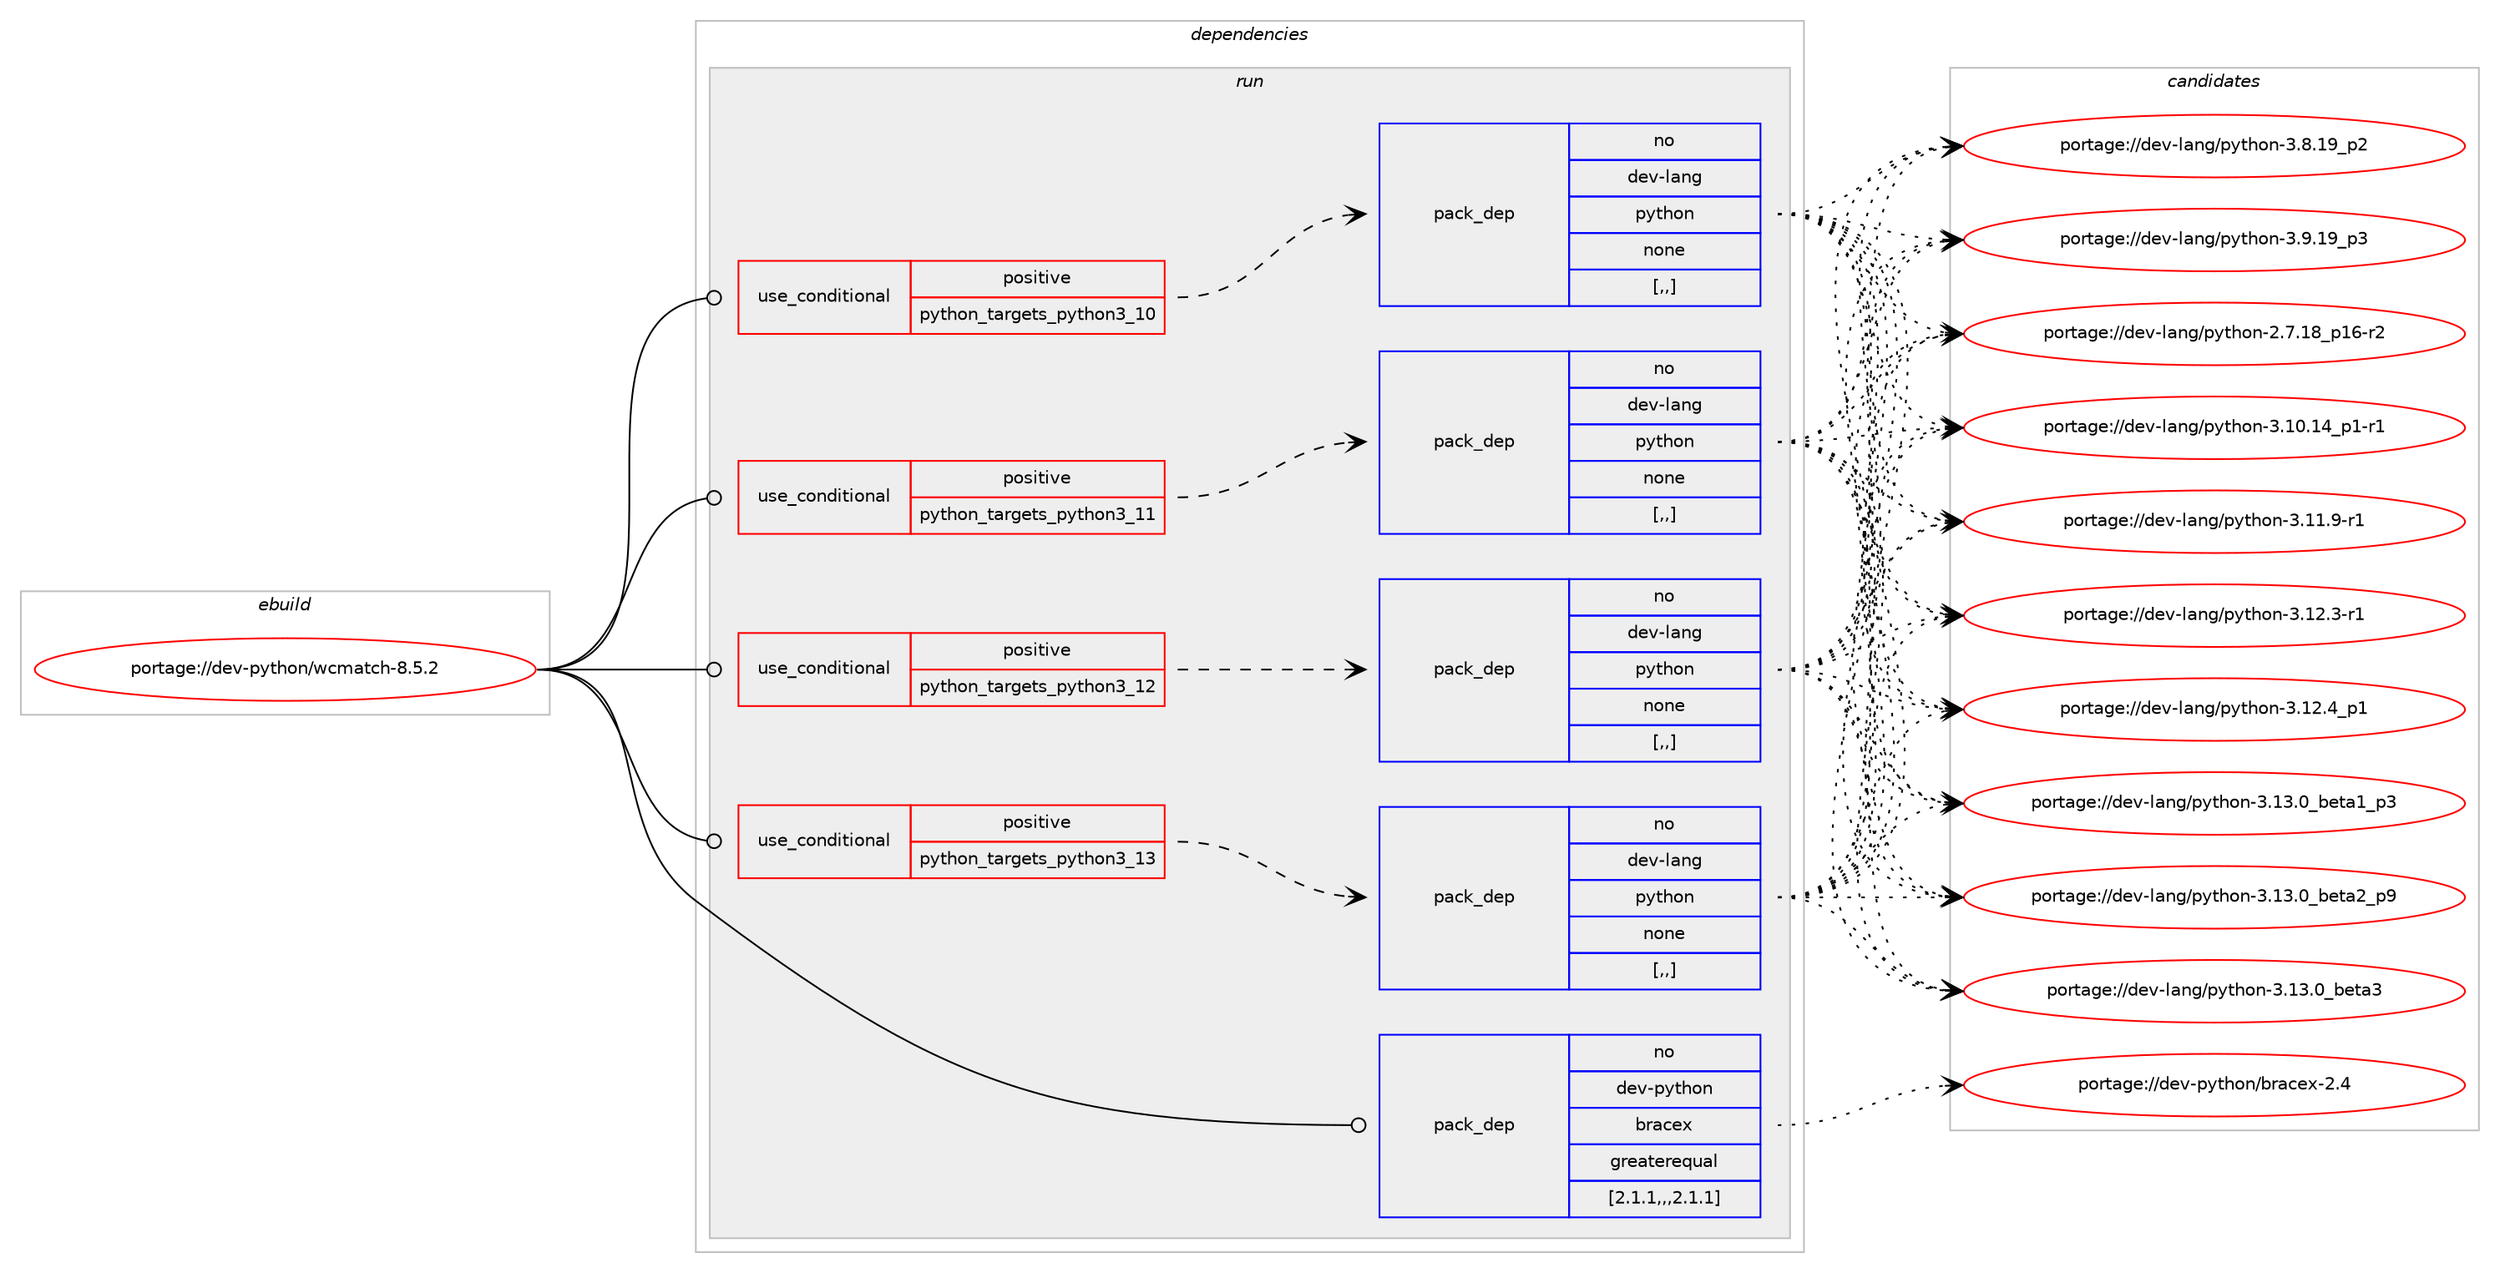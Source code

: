 digraph prolog {

# *************
# Graph options
# *************

newrank=true;
concentrate=true;
compound=true;
graph [rankdir=LR,fontname=Helvetica,fontsize=10,ranksep=1.5];#, ranksep=2.5, nodesep=0.2];
edge  [arrowhead=vee];
node  [fontname=Helvetica,fontsize=10];

# **********
# The ebuild
# **********

subgraph cluster_leftcol {
color=gray;
rank=same;
label=<<i>ebuild</i>>;
id [label="portage://dev-python/wcmatch-8.5.2", color=red, width=4, href="../dev-python/wcmatch-8.5.2.svg"];
}

# ****************
# The dependencies
# ****************

subgraph cluster_midcol {
color=gray;
label=<<i>dependencies</i>>;
subgraph cluster_compile {
fillcolor="#eeeeee";
style=filled;
label=<<i>compile</i>>;
}
subgraph cluster_compileandrun {
fillcolor="#eeeeee";
style=filled;
label=<<i>compile and run</i>>;
}
subgraph cluster_run {
fillcolor="#eeeeee";
style=filled;
label=<<i>run</i>>;
subgraph cond39792 {
dependency163027 [label=<<TABLE BORDER="0" CELLBORDER="1" CELLSPACING="0" CELLPADDING="4"><TR><TD ROWSPAN="3" CELLPADDING="10">use_conditional</TD></TR><TR><TD>positive</TD></TR><TR><TD>python_targets_python3_10</TD></TR></TABLE>>, shape=none, color=red];
subgraph pack121995 {
dependency163028 [label=<<TABLE BORDER="0" CELLBORDER="1" CELLSPACING="0" CELLPADDING="4" WIDTH="220"><TR><TD ROWSPAN="6" CELLPADDING="30">pack_dep</TD></TR><TR><TD WIDTH="110">no</TD></TR><TR><TD>dev-lang</TD></TR><TR><TD>python</TD></TR><TR><TD>none</TD></TR><TR><TD>[,,]</TD></TR></TABLE>>, shape=none, color=blue];
}
dependency163027:e -> dependency163028:w [weight=20,style="dashed",arrowhead="vee"];
}
id:e -> dependency163027:w [weight=20,style="solid",arrowhead="odot"];
subgraph cond39793 {
dependency163029 [label=<<TABLE BORDER="0" CELLBORDER="1" CELLSPACING="0" CELLPADDING="4"><TR><TD ROWSPAN="3" CELLPADDING="10">use_conditional</TD></TR><TR><TD>positive</TD></TR><TR><TD>python_targets_python3_11</TD></TR></TABLE>>, shape=none, color=red];
subgraph pack121996 {
dependency163030 [label=<<TABLE BORDER="0" CELLBORDER="1" CELLSPACING="0" CELLPADDING="4" WIDTH="220"><TR><TD ROWSPAN="6" CELLPADDING="30">pack_dep</TD></TR><TR><TD WIDTH="110">no</TD></TR><TR><TD>dev-lang</TD></TR><TR><TD>python</TD></TR><TR><TD>none</TD></TR><TR><TD>[,,]</TD></TR></TABLE>>, shape=none, color=blue];
}
dependency163029:e -> dependency163030:w [weight=20,style="dashed",arrowhead="vee"];
}
id:e -> dependency163029:w [weight=20,style="solid",arrowhead="odot"];
subgraph cond39794 {
dependency163031 [label=<<TABLE BORDER="0" CELLBORDER="1" CELLSPACING="0" CELLPADDING="4"><TR><TD ROWSPAN="3" CELLPADDING="10">use_conditional</TD></TR><TR><TD>positive</TD></TR><TR><TD>python_targets_python3_12</TD></TR></TABLE>>, shape=none, color=red];
subgraph pack121997 {
dependency163032 [label=<<TABLE BORDER="0" CELLBORDER="1" CELLSPACING="0" CELLPADDING="4" WIDTH="220"><TR><TD ROWSPAN="6" CELLPADDING="30">pack_dep</TD></TR><TR><TD WIDTH="110">no</TD></TR><TR><TD>dev-lang</TD></TR><TR><TD>python</TD></TR><TR><TD>none</TD></TR><TR><TD>[,,]</TD></TR></TABLE>>, shape=none, color=blue];
}
dependency163031:e -> dependency163032:w [weight=20,style="dashed",arrowhead="vee"];
}
id:e -> dependency163031:w [weight=20,style="solid",arrowhead="odot"];
subgraph cond39795 {
dependency163033 [label=<<TABLE BORDER="0" CELLBORDER="1" CELLSPACING="0" CELLPADDING="4"><TR><TD ROWSPAN="3" CELLPADDING="10">use_conditional</TD></TR><TR><TD>positive</TD></TR><TR><TD>python_targets_python3_13</TD></TR></TABLE>>, shape=none, color=red];
subgraph pack121998 {
dependency163034 [label=<<TABLE BORDER="0" CELLBORDER="1" CELLSPACING="0" CELLPADDING="4" WIDTH="220"><TR><TD ROWSPAN="6" CELLPADDING="30">pack_dep</TD></TR><TR><TD WIDTH="110">no</TD></TR><TR><TD>dev-lang</TD></TR><TR><TD>python</TD></TR><TR><TD>none</TD></TR><TR><TD>[,,]</TD></TR></TABLE>>, shape=none, color=blue];
}
dependency163033:e -> dependency163034:w [weight=20,style="dashed",arrowhead="vee"];
}
id:e -> dependency163033:w [weight=20,style="solid",arrowhead="odot"];
subgraph pack121999 {
dependency163035 [label=<<TABLE BORDER="0" CELLBORDER="1" CELLSPACING="0" CELLPADDING="4" WIDTH="220"><TR><TD ROWSPAN="6" CELLPADDING="30">pack_dep</TD></TR><TR><TD WIDTH="110">no</TD></TR><TR><TD>dev-python</TD></TR><TR><TD>bracex</TD></TR><TR><TD>greaterequal</TD></TR><TR><TD>[2.1.1,,,2.1.1]</TD></TR></TABLE>>, shape=none, color=blue];
}
id:e -> dependency163035:w [weight=20,style="solid",arrowhead="odot"];
}
}

# **************
# The candidates
# **************

subgraph cluster_choices {
rank=same;
color=gray;
label=<<i>candidates</i>>;

subgraph choice121995 {
color=black;
nodesep=1;
choice100101118451089711010347112121116104111110455046554649569511249544511450 [label="portage://dev-lang/python-2.7.18_p16-r2", color=red, width=4,href="../dev-lang/python-2.7.18_p16-r2.svg"];
choice100101118451089711010347112121116104111110455146494846495295112494511449 [label="portage://dev-lang/python-3.10.14_p1-r1", color=red, width=4,href="../dev-lang/python-3.10.14_p1-r1.svg"];
choice100101118451089711010347112121116104111110455146494946574511449 [label="portage://dev-lang/python-3.11.9-r1", color=red, width=4,href="../dev-lang/python-3.11.9-r1.svg"];
choice100101118451089711010347112121116104111110455146495046514511449 [label="portage://dev-lang/python-3.12.3-r1", color=red, width=4,href="../dev-lang/python-3.12.3-r1.svg"];
choice100101118451089711010347112121116104111110455146495046529511249 [label="portage://dev-lang/python-3.12.4_p1", color=red, width=4,href="../dev-lang/python-3.12.4_p1.svg"];
choice10010111845108971101034711212111610411111045514649514648959810111697499511251 [label="portage://dev-lang/python-3.13.0_beta1_p3", color=red, width=4,href="../dev-lang/python-3.13.0_beta1_p3.svg"];
choice10010111845108971101034711212111610411111045514649514648959810111697509511257 [label="portage://dev-lang/python-3.13.0_beta2_p9", color=red, width=4,href="../dev-lang/python-3.13.0_beta2_p9.svg"];
choice1001011184510897110103471121211161041111104551464951464895981011169751 [label="portage://dev-lang/python-3.13.0_beta3", color=red, width=4,href="../dev-lang/python-3.13.0_beta3.svg"];
choice100101118451089711010347112121116104111110455146564649579511250 [label="portage://dev-lang/python-3.8.19_p2", color=red, width=4,href="../dev-lang/python-3.8.19_p2.svg"];
choice100101118451089711010347112121116104111110455146574649579511251 [label="portage://dev-lang/python-3.9.19_p3", color=red, width=4,href="../dev-lang/python-3.9.19_p3.svg"];
dependency163028:e -> choice100101118451089711010347112121116104111110455046554649569511249544511450:w [style=dotted,weight="100"];
dependency163028:e -> choice100101118451089711010347112121116104111110455146494846495295112494511449:w [style=dotted,weight="100"];
dependency163028:e -> choice100101118451089711010347112121116104111110455146494946574511449:w [style=dotted,weight="100"];
dependency163028:e -> choice100101118451089711010347112121116104111110455146495046514511449:w [style=dotted,weight="100"];
dependency163028:e -> choice100101118451089711010347112121116104111110455146495046529511249:w [style=dotted,weight="100"];
dependency163028:e -> choice10010111845108971101034711212111610411111045514649514648959810111697499511251:w [style=dotted,weight="100"];
dependency163028:e -> choice10010111845108971101034711212111610411111045514649514648959810111697509511257:w [style=dotted,weight="100"];
dependency163028:e -> choice1001011184510897110103471121211161041111104551464951464895981011169751:w [style=dotted,weight="100"];
dependency163028:e -> choice100101118451089711010347112121116104111110455146564649579511250:w [style=dotted,weight="100"];
dependency163028:e -> choice100101118451089711010347112121116104111110455146574649579511251:w [style=dotted,weight="100"];
}
subgraph choice121996 {
color=black;
nodesep=1;
choice100101118451089711010347112121116104111110455046554649569511249544511450 [label="portage://dev-lang/python-2.7.18_p16-r2", color=red, width=4,href="../dev-lang/python-2.7.18_p16-r2.svg"];
choice100101118451089711010347112121116104111110455146494846495295112494511449 [label="portage://dev-lang/python-3.10.14_p1-r1", color=red, width=4,href="../dev-lang/python-3.10.14_p1-r1.svg"];
choice100101118451089711010347112121116104111110455146494946574511449 [label="portage://dev-lang/python-3.11.9-r1", color=red, width=4,href="../dev-lang/python-3.11.9-r1.svg"];
choice100101118451089711010347112121116104111110455146495046514511449 [label="portage://dev-lang/python-3.12.3-r1", color=red, width=4,href="../dev-lang/python-3.12.3-r1.svg"];
choice100101118451089711010347112121116104111110455146495046529511249 [label="portage://dev-lang/python-3.12.4_p1", color=red, width=4,href="../dev-lang/python-3.12.4_p1.svg"];
choice10010111845108971101034711212111610411111045514649514648959810111697499511251 [label="portage://dev-lang/python-3.13.0_beta1_p3", color=red, width=4,href="../dev-lang/python-3.13.0_beta1_p3.svg"];
choice10010111845108971101034711212111610411111045514649514648959810111697509511257 [label="portage://dev-lang/python-3.13.0_beta2_p9", color=red, width=4,href="../dev-lang/python-3.13.0_beta2_p9.svg"];
choice1001011184510897110103471121211161041111104551464951464895981011169751 [label="portage://dev-lang/python-3.13.0_beta3", color=red, width=4,href="../dev-lang/python-3.13.0_beta3.svg"];
choice100101118451089711010347112121116104111110455146564649579511250 [label="portage://dev-lang/python-3.8.19_p2", color=red, width=4,href="../dev-lang/python-3.8.19_p2.svg"];
choice100101118451089711010347112121116104111110455146574649579511251 [label="portage://dev-lang/python-3.9.19_p3", color=red, width=4,href="../dev-lang/python-3.9.19_p3.svg"];
dependency163030:e -> choice100101118451089711010347112121116104111110455046554649569511249544511450:w [style=dotted,weight="100"];
dependency163030:e -> choice100101118451089711010347112121116104111110455146494846495295112494511449:w [style=dotted,weight="100"];
dependency163030:e -> choice100101118451089711010347112121116104111110455146494946574511449:w [style=dotted,weight="100"];
dependency163030:e -> choice100101118451089711010347112121116104111110455146495046514511449:w [style=dotted,weight="100"];
dependency163030:e -> choice100101118451089711010347112121116104111110455146495046529511249:w [style=dotted,weight="100"];
dependency163030:e -> choice10010111845108971101034711212111610411111045514649514648959810111697499511251:w [style=dotted,weight="100"];
dependency163030:e -> choice10010111845108971101034711212111610411111045514649514648959810111697509511257:w [style=dotted,weight="100"];
dependency163030:e -> choice1001011184510897110103471121211161041111104551464951464895981011169751:w [style=dotted,weight="100"];
dependency163030:e -> choice100101118451089711010347112121116104111110455146564649579511250:w [style=dotted,weight="100"];
dependency163030:e -> choice100101118451089711010347112121116104111110455146574649579511251:w [style=dotted,weight="100"];
}
subgraph choice121997 {
color=black;
nodesep=1;
choice100101118451089711010347112121116104111110455046554649569511249544511450 [label="portage://dev-lang/python-2.7.18_p16-r2", color=red, width=4,href="../dev-lang/python-2.7.18_p16-r2.svg"];
choice100101118451089711010347112121116104111110455146494846495295112494511449 [label="portage://dev-lang/python-3.10.14_p1-r1", color=red, width=4,href="../dev-lang/python-3.10.14_p1-r1.svg"];
choice100101118451089711010347112121116104111110455146494946574511449 [label="portage://dev-lang/python-3.11.9-r1", color=red, width=4,href="../dev-lang/python-3.11.9-r1.svg"];
choice100101118451089711010347112121116104111110455146495046514511449 [label="portage://dev-lang/python-3.12.3-r1", color=red, width=4,href="../dev-lang/python-3.12.3-r1.svg"];
choice100101118451089711010347112121116104111110455146495046529511249 [label="portage://dev-lang/python-3.12.4_p1", color=red, width=4,href="../dev-lang/python-3.12.4_p1.svg"];
choice10010111845108971101034711212111610411111045514649514648959810111697499511251 [label="portage://dev-lang/python-3.13.0_beta1_p3", color=red, width=4,href="../dev-lang/python-3.13.0_beta1_p3.svg"];
choice10010111845108971101034711212111610411111045514649514648959810111697509511257 [label="portage://dev-lang/python-3.13.0_beta2_p9", color=red, width=4,href="../dev-lang/python-3.13.0_beta2_p9.svg"];
choice1001011184510897110103471121211161041111104551464951464895981011169751 [label="portage://dev-lang/python-3.13.0_beta3", color=red, width=4,href="../dev-lang/python-3.13.0_beta3.svg"];
choice100101118451089711010347112121116104111110455146564649579511250 [label="portage://dev-lang/python-3.8.19_p2", color=red, width=4,href="../dev-lang/python-3.8.19_p2.svg"];
choice100101118451089711010347112121116104111110455146574649579511251 [label="portage://dev-lang/python-3.9.19_p3", color=red, width=4,href="../dev-lang/python-3.9.19_p3.svg"];
dependency163032:e -> choice100101118451089711010347112121116104111110455046554649569511249544511450:w [style=dotted,weight="100"];
dependency163032:e -> choice100101118451089711010347112121116104111110455146494846495295112494511449:w [style=dotted,weight="100"];
dependency163032:e -> choice100101118451089711010347112121116104111110455146494946574511449:w [style=dotted,weight="100"];
dependency163032:e -> choice100101118451089711010347112121116104111110455146495046514511449:w [style=dotted,weight="100"];
dependency163032:e -> choice100101118451089711010347112121116104111110455146495046529511249:w [style=dotted,weight="100"];
dependency163032:e -> choice10010111845108971101034711212111610411111045514649514648959810111697499511251:w [style=dotted,weight="100"];
dependency163032:e -> choice10010111845108971101034711212111610411111045514649514648959810111697509511257:w [style=dotted,weight="100"];
dependency163032:e -> choice1001011184510897110103471121211161041111104551464951464895981011169751:w [style=dotted,weight="100"];
dependency163032:e -> choice100101118451089711010347112121116104111110455146564649579511250:w [style=dotted,weight="100"];
dependency163032:e -> choice100101118451089711010347112121116104111110455146574649579511251:w [style=dotted,weight="100"];
}
subgraph choice121998 {
color=black;
nodesep=1;
choice100101118451089711010347112121116104111110455046554649569511249544511450 [label="portage://dev-lang/python-2.7.18_p16-r2", color=red, width=4,href="../dev-lang/python-2.7.18_p16-r2.svg"];
choice100101118451089711010347112121116104111110455146494846495295112494511449 [label="portage://dev-lang/python-3.10.14_p1-r1", color=red, width=4,href="../dev-lang/python-3.10.14_p1-r1.svg"];
choice100101118451089711010347112121116104111110455146494946574511449 [label="portage://dev-lang/python-3.11.9-r1", color=red, width=4,href="../dev-lang/python-3.11.9-r1.svg"];
choice100101118451089711010347112121116104111110455146495046514511449 [label="portage://dev-lang/python-3.12.3-r1", color=red, width=4,href="../dev-lang/python-3.12.3-r1.svg"];
choice100101118451089711010347112121116104111110455146495046529511249 [label="portage://dev-lang/python-3.12.4_p1", color=red, width=4,href="../dev-lang/python-3.12.4_p1.svg"];
choice10010111845108971101034711212111610411111045514649514648959810111697499511251 [label="portage://dev-lang/python-3.13.0_beta1_p3", color=red, width=4,href="../dev-lang/python-3.13.0_beta1_p3.svg"];
choice10010111845108971101034711212111610411111045514649514648959810111697509511257 [label="portage://dev-lang/python-3.13.0_beta2_p9", color=red, width=4,href="../dev-lang/python-3.13.0_beta2_p9.svg"];
choice1001011184510897110103471121211161041111104551464951464895981011169751 [label="portage://dev-lang/python-3.13.0_beta3", color=red, width=4,href="../dev-lang/python-3.13.0_beta3.svg"];
choice100101118451089711010347112121116104111110455146564649579511250 [label="portage://dev-lang/python-3.8.19_p2", color=red, width=4,href="../dev-lang/python-3.8.19_p2.svg"];
choice100101118451089711010347112121116104111110455146574649579511251 [label="portage://dev-lang/python-3.9.19_p3", color=red, width=4,href="../dev-lang/python-3.9.19_p3.svg"];
dependency163034:e -> choice100101118451089711010347112121116104111110455046554649569511249544511450:w [style=dotted,weight="100"];
dependency163034:e -> choice100101118451089711010347112121116104111110455146494846495295112494511449:w [style=dotted,weight="100"];
dependency163034:e -> choice100101118451089711010347112121116104111110455146494946574511449:w [style=dotted,weight="100"];
dependency163034:e -> choice100101118451089711010347112121116104111110455146495046514511449:w [style=dotted,weight="100"];
dependency163034:e -> choice100101118451089711010347112121116104111110455146495046529511249:w [style=dotted,weight="100"];
dependency163034:e -> choice10010111845108971101034711212111610411111045514649514648959810111697499511251:w [style=dotted,weight="100"];
dependency163034:e -> choice10010111845108971101034711212111610411111045514649514648959810111697509511257:w [style=dotted,weight="100"];
dependency163034:e -> choice1001011184510897110103471121211161041111104551464951464895981011169751:w [style=dotted,weight="100"];
dependency163034:e -> choice100101118451089711010347112121116104111110455146564649579511250:w [style=dotted,weight="100"];
dependency163034:e -> choice100101118451089711010347112121116104111110455146574649579511251:w [style=dotted,weight="100"];
}
subgraph choice121999 {
color=black;
nodesep=1;
choice100101118451121211161041111104798114979910112045504652 [label="portage://dev-python/bracex-2.4", color=red, width=4,href="../dev-python/bracex-2.4.svg"];
dependency163035:e -> choice100101118451121211161041111104798114979910112045504652:w [style=dotted,weight="100"];
}
}

}
